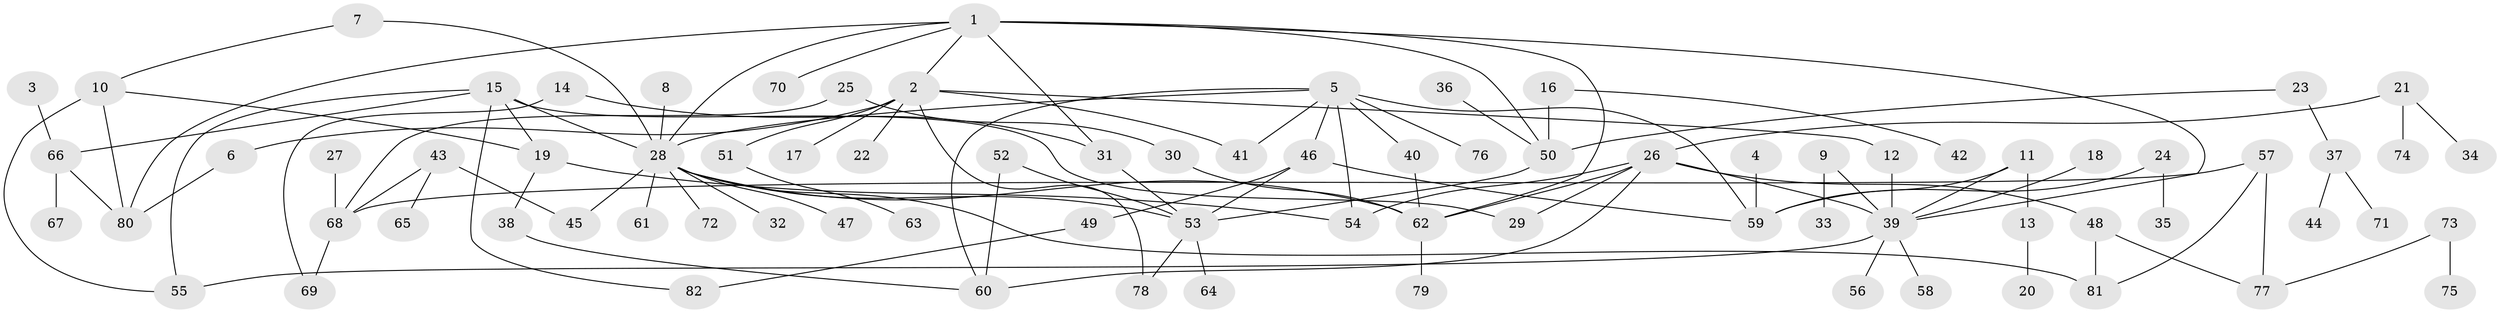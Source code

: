 // original degree distribution, {9: 0.008620689655172414, 13: 0.008620689655172414, 8: 0.04310344827586207, 6: 0.02586206896551724, 2: 0.21551724137931033, 5: 0.017241379310344827, 3: 0.16379310344827586, 1: 0.4482758620689655, 7: 0.008620689655172414, 10: 0.008620689655172414, 4: 0.05172413793103448}
// Generated by graph-tools (version 1.1) at 2025/36/03/04/25 23:36:56]
// undirected, 82 vertices, 110 edges
graph export_dot {
  node [color=gray90,style=filled];
  1;
  2;
  3;
  4;
  5;
  6;
  7;
  8;
  9;
  10;
  11;
  12;
  13;
  14;
  15;
  16;
  17;
  18;
  19;
  20;
  21;
  22;
  23;
  24;
  25;
  26;
  27;
  28;
  29;
  30;
  31;
  32;
  33;
  34;
  35;
  36;
  37;
  38;
  39;
  40;
  41;
  42;
  43;
  44;
  45;
  46;
  47;
  48;
  49;
  50;
  51;
  52;
  53;
  54;
  55;
  56;
  57;
  58;
  59;
  60;
  61;
  62;
  63;
  64;
  65;
  66;
  67;
  68;
  69;
  70;
  71;
  72;
  73;
  74;
  75;
  76;
  77;
  78;
  79;
  80;
  81;
  82;
  1 -- 2 [weight=1.0];
  1 -- 28 [weight=1.0];
  1 -- 31 [weight=1.0];
  1 -- 39 [weight=1.0];
  1 -- 50 [weight=1.0];
  1 -- 62 [weight=1.0];
  1 -- 70 [weight=1.0];
  1 -- 80 [weight=1.0];
  2 -- 6 [weight=1.0];
  2 -- 12 [weight=1.0];
  2 -- 17 [weight=1.0];
  2 -- 22 [weight=1.0];
  2 -- 41 [weight=1.0];
  2 -- 51 [weight=1.0];
  2 -- 78 [weight=1.0];
  3 -- 66 [weight=1.0];
  4 -- 59 [weight=1.0];
  5 -- 28 [weight=1.0];
  5 -- 40 [weight=1.0];
  5 -- 41 [weight=1.0];
  5 -- 46 [weight=1.0];
  5 -- 54 [weight=1.0];
  5 -- 59 [weight=1.0];
  5 -- 60 [weight=1.0];
  5 -- 76 [weight=1.0];
  6 -- 80 [weight=1.0];
  7 -- 10 [weight=1.0];
  7 -- 28 [weight=1.0];
  8 -- 28 [weight=1.0];
  9 -- 33 [weight=1.0];
  9 -- 39 [weight=1.0];
  10 -- 19 [weight=1.0];
  10 -- 55 [weight=1.0];
  10 -- 80 [weight=1.0];
  11 -- 13 [weight=1.0];
  11 -- 39 [weight=1.0];
  11 -- 59 [weight=1.0];
  12 -- 39 [weight=1.0];
  13 -- 20 [weight=1.0];
  14 -- 31 [weight=1.0];
  14 -- 69 [weight=1.0];
  15 -- 19 [weight=2.0];
  15 -- 28 [weight=1.0];
  15 -- 29 [weight=1.0];
  15 -- 55 [weight=1.0];
  15 -- 66 [weight=1.0];
  15 -- 82 [weight=1.0];
  16 -- 42 [weight=1.0];
  16 -- 50 [weight=1.0];
  18 -- 39 [weight=1.0];
  19 -- 38 [weight=1.0];
  19 -- 54 [weight=1.0];
  21 -- 26 [weight=1.0];
  21 -- 34 [weight=1.0];
  21 -- 74 [weight=1.0];
  23 -- 37 [weight=1.0];
  23 -- 50 [weight=1.0];
  24 -- 35 [weight=1.0];
  24 -- 59 [weight=1.0];
  25 -- 30 [weight=1.0];
  25 -- 68 [weight=1.0];
  26 -- 29 [weight=1.0];
  26 -- 39 [weight=1.0];
  26 -- 48 [weight=1.0];
  26 -- 54 [weight=1.0];
  26 -- 60 [weight=1.0];
  26 -- 62 [weight=1.0];
  27 -- 68 [weight=1.0];
  28 -- 32 [weight=1.0];
  28 -- 45 [weight=1.0];
  28 -- 47 [weight=1.0];
  28 -- 53 [weight=1.0];
  28 -- 61 [weight=1.0];
  28 -- 62 [weight=1.0];
  28 -- 72 [weight=1.0];
  28 -- 81 [weight=1.0];
  30 -- 62 [weight=1.0];
  31 -- 53 [weight=1.0];
  36 -- 50 [weight=1.0];
  37 -- 44 [weight=1.0];
  37 -- 71 [weight=1.0];
  38 -- 60 [weight=1.0];
  39 -- 55 [weight=1.0];
  39 -- 56 [weight=1.0];
  39 -- 58 [weight=1.0];
  40 -- 62 [weight=1.0];
  43 -- 45 [weight=1.0];
  43 -- 65 [weight=1.0];
  43 -- 68 [weight=1.0];
  46 -- 49 [weight=1.0];
  46 -- 53 [weight=1.0];
  46 -- 59 [weight=1.0];
  48 -- 77 [weight=1.0];
  48 -- 81 [weight=1.0];
  49 -- 82 [weight=1.0];
  50 -- 53 [weight=1.0];
  51 -- 63 [weight=1.0];
  52 -- 53 [weight=1.0];
  52 -- 60 [weight=1.0];
  53 -- 64 [weight=1.0];
  53 -- 78 [weight=1.0];
  57 -- 68 [weight=1.0];
  57 -- 77 [weight=1.0];
  57 -- 81 [weight=1.0];
  62 -- 79 [weight=1.0];
  66 -- 67 [weight=1.0];
  66 -- 80 [weight=1.0];
  68 -- 69 [weight=1.0];
  73 -- 75 [weight=1.0];
  73 -- 77 [weight=1.0];
}
